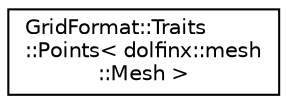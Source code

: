 digraph "Graphical Class Hierarchy"
{
 // LATEX_PDF_SIZE
  edge [fontname="Helvetica",fontsize="10",labelfontname="Helvetica",labelfontsize="10"];
  node [fontname="Helvetica",fontsize="10",shape=record];
  rankdir="LR";
  Node0 [label="GridFormat::Traits\l::Points\< dolfinx::mesh\l::Mesh \>",height=0.2,width=0.4,color="black", fillcolor="white", style="filled",URL="$structGridFormat_1_1Traits_1_1Points_3_01dolfinx_1_1mesh_1_1Mesh_01_4.html",tooltip=" "];
}

